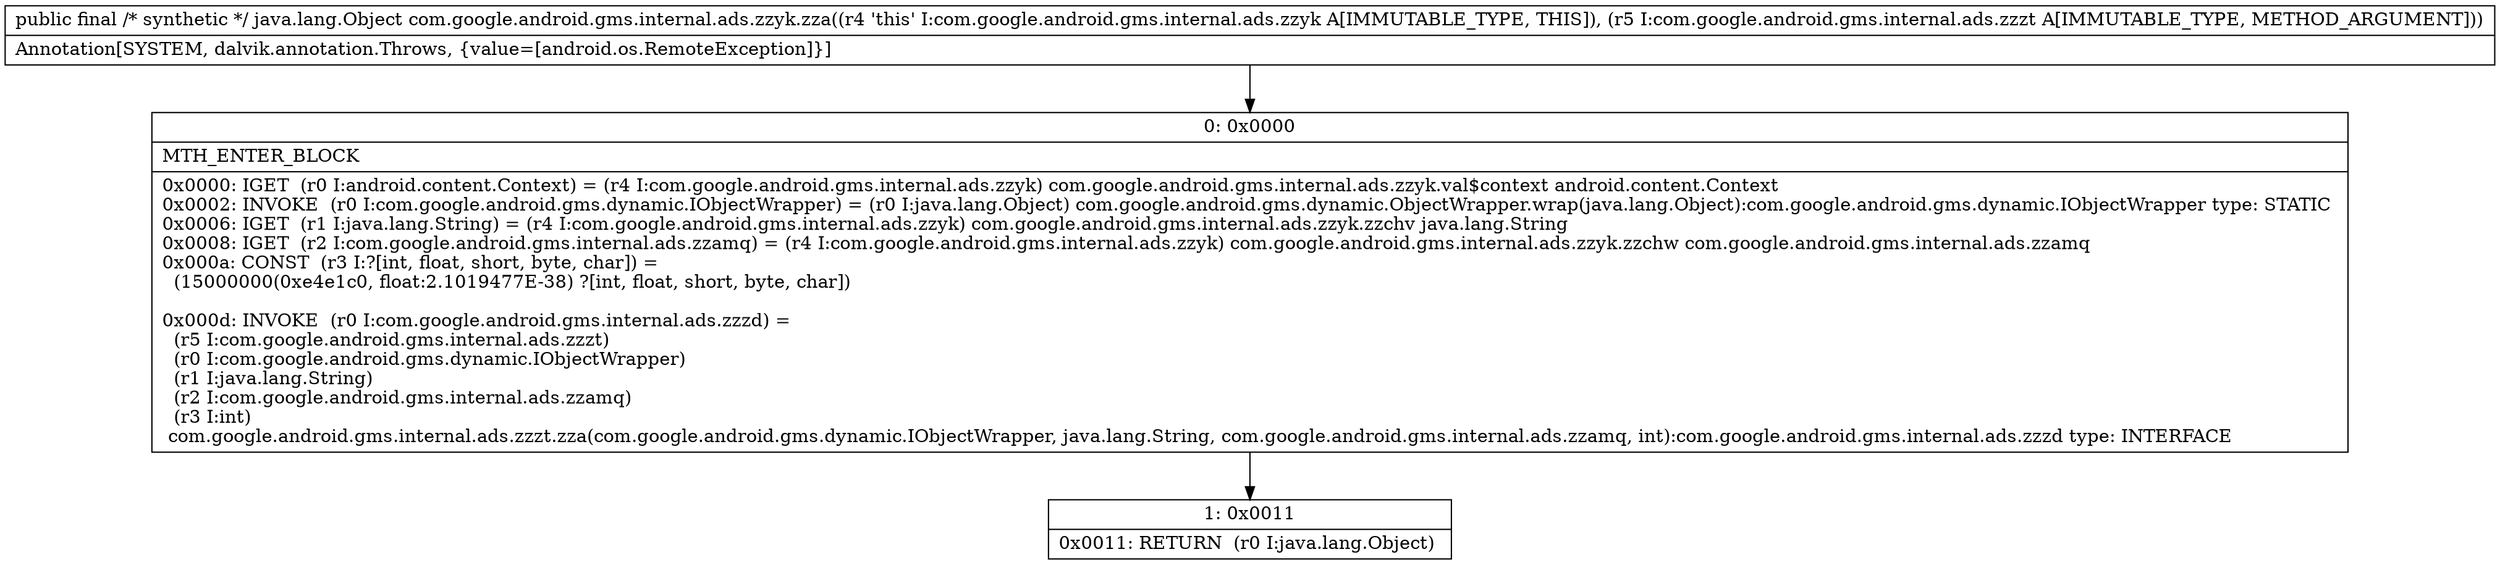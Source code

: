 digraph "CFG forcom.google.android.gms.internal.ads.zzyk.zza(Lcom\/google\/android\/gms\/internal\/ads\/zzzt;)Ljava\/lang\/Object;" {
Node_0 [shape=record,label="{0\:\ 0x0000|MTH_ENTER_BLOCK\l|0x0000: IGET  (r0 I:android.content.Context) = (r4 I:com.google.android.gms.internal.ads.zzyk) com.google.android.gms.internal.ads.zzyk.val$context android.content.Context \l0x0002: INVOKE  (r0 I:com.google.android.gms.dynamic.IObjectWrapper) = (r0 I:java.lang.Object) com.google.android.gms.dynamic.ObjectWrapper.wrap(java.lang.Object):com.google.android.gms.dynamic.IObjectWrapper type: STATIC \l0x0006: IGET  (r1 I:java.lang.String) = (r4 I:com.google.android.gms.internal.ads.zzyk) com.google.android.gms.internal.ads.zzyk.zzchv java.lang.String \l0x0008: IGET  (r2 I:com.google.android.gms.internal.ads.zzamq) = (r4 I:com.google.android.gms.internal.ads.zzyk) com.google.android.gms.internal.ads.zzyk.zzchw com.google.android.gms.internal.ads.zzamq \l0x000a: CONST  (r3 I:?[int, float, short, byte, char]) = \l  (15000000(0xe4e1c0, float:2.1019477E\-38) ?[int, float, short, byte, char])\l \l0x000d: INVOKE  (r0 I:com.google.android.gms.internal.ads.zzzd) = \l  (r5 I:com.google.android.gms.internal.ads.zzzt)\l  (r0 I:com.google.android.gms.dynamic.IObjectWrapper)\l  (r1 I:java.lang.String)\l  (r2 I:com.google.android.gms.internal.ads.zzamq)\l  (r3 I:int)\l com.google.android.gms.internal.ads.zzzt.zza(com.google.android.gms.dynamic.IObjectWrapper, java.lang.String, com.google.android.gms.internal.ads.zzamq, int):com.google.android.gms.internal.ads.zzzd type: INTERFACE \l}"];
Node_1 [shape=record,label="{1\:\ 0x0011|0x0011: RETURN  (r0 I:java.lang.Object) \l}"];
MethodNode[shape=record,label="{public final \/* synthetic *\/ java.lang.Object com.google.android.gms.internal.ads.zzyk.zza((r4 'this' I:com.google.android.gms.internal.ads.zzyk A[IMMUTABLE_TYPE, THIS]), (r5 I:com.google.android.gms.internal.ads.zzzt A[IMMUTABLE_TYPE, METHOD_ARGUMENT]))  | Annotation[SYSTEM, dalvik.annotation.Throws, \{value=[android.os.RemoteException]\}]\l}"];
MethodNode -> Node_0;
Node_0 -> Node_1;
}


